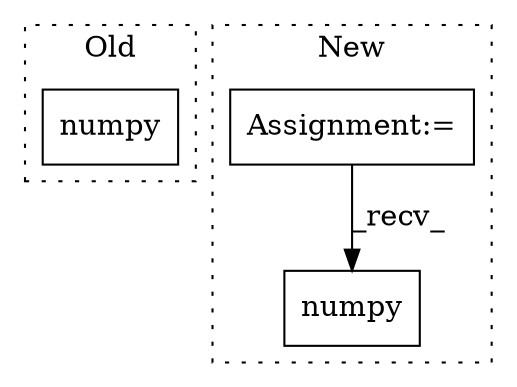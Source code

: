 digraph G {
subgraph cluster0 {
1 [label="numpy" a="32" s="2833" l="7" shape="box"];
label = "Old";
style="dotted";
}
subgraph cluster1 {
2 [label="numpy" a="32" s="3352" l="7" shape="box"];
3 [label="Assignment:=" a="7" s="3417" l="32" shape="box"];
label = "New";
style="dotted";
}
3 -> 2 [label="_recv_"];
}